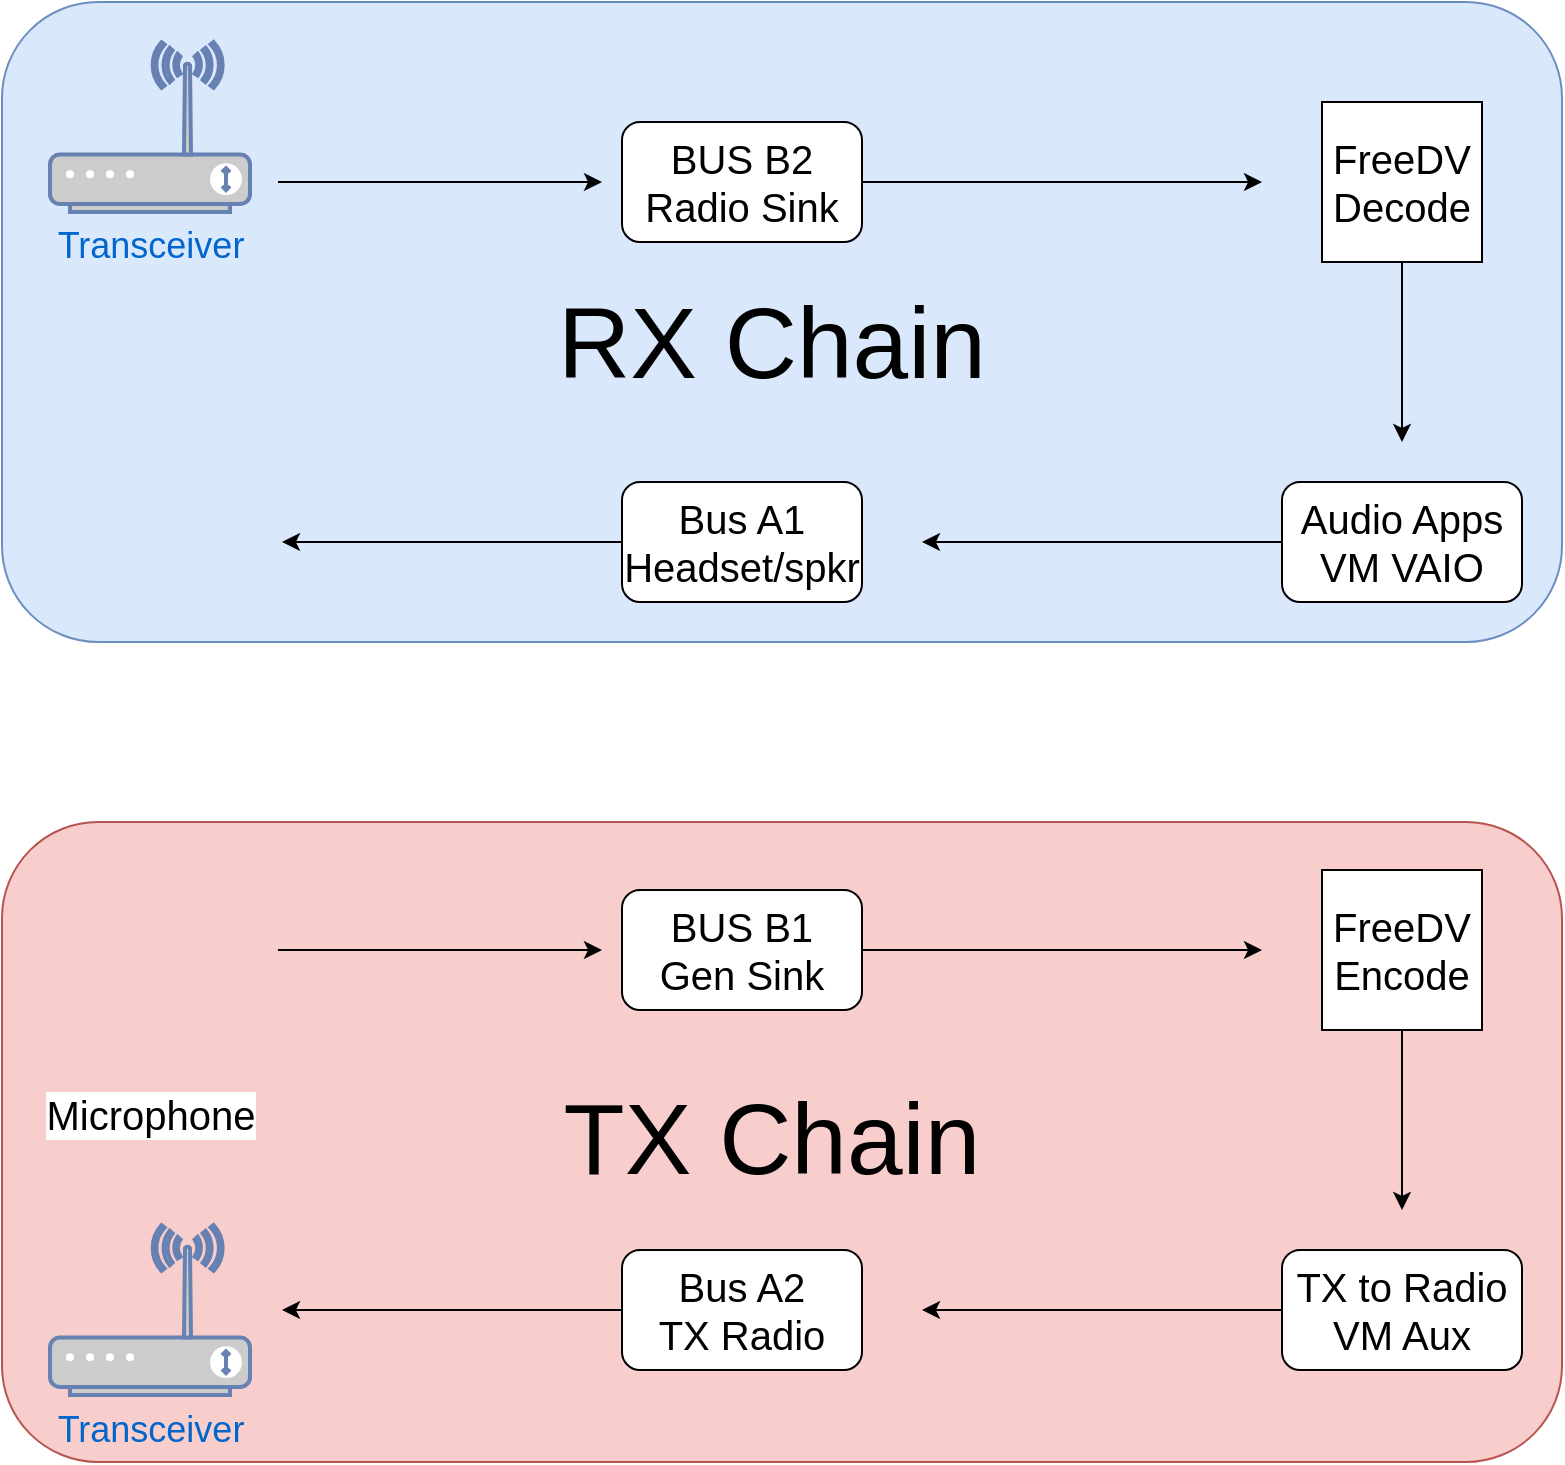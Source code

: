 <mxfile version="13.0.1" type="device"><diagram id="WZSEcZ72RK-5_CEapBzz" name="Page-1"><mxGraphModel dx="2031" dy="1099" grid="1" gridSize="10" guides="1" tooltips="1" connect="1" arrows="1" fold="1" page="1" pageScale="1" pageWidth="1169" pageHeight="827" math="0" shadow="0"><root><mxCell id="0"/><mxCell id="1" parent="0"/><mxCell id="sDihv4JkFy2sAJoEhNzl-34" value="" style="rounded=1;whiteSpace=wrap;html=1;fillColor=#f8cecc;strokeColor=#b85450;" vertex="1" parent="1"><mxGeometry x="200" y="450" width="780" height="320" as="geometry"/></mxCell><mxCell id="sDihv4JkFy2sAJoEhNzl-33" value="" style="rounded=1;whiteSpace=wrap;html=1;fillColor=#dae8fc;strokeColor=#6c8ebf;" vertex="1" parent="1"><mxGeometry x="200" y="40" width="780" height="320" as="geometry"/></mxCell><mxCell id="sDihv4JkFy2sAJoEhNzl-5" style="edgeStyle=orthogonalEdgeStyle;rounded=0;orthogonalLoop=1;jettySize=auto;html=1;exitX=1;exitY=0.5;exitDx=0;exitDy=0;entryX=0;entryY=0.5;entryDx=0;entryDy=0;" edge="1" parent="1" source="sDihv4JkFy2sAJoEhNzl-1"><mxGeometry relative="1" as="geometry"><mxPoint x="500" y="514" as="targetPoint"/></mxGeometry></mxCell><mxCell id="sDihv4JkFy2sAJoEhNzl-1" value="&lt;font style=&quot;font-size: 20px&quot;&gt;Microphone&lt;/font&gt;" style="shape=image;html=1;verticalAlign=top;verticalLabelPosition=bottom;labelBackgroundColor=#ffffff;imageAspect=0;aspect=fixed;image=https://cdn4.iconfinder.com/data/icons/ionicons/512/icon-ios7-mic-128.png" vertex="1" parent="1"><mxGeometry x="210" y="450" width="128" height="128" as="geometry"/></mxCell><mxCell id="sDihv4JkFy2sAJoEhNzl-8" style="edgeStyle=orthogonalEdgeStyle;rounded=0;orthogonalLoop=1;jettySize=auto;html=1;exitX=1;exitY=0.5;exitDx=0;exitDy=0;" edge="1" parent="1" source="sDihv4JkFy2sAJoEhNzl-6"><mxGeometry relative="1" as="geometry"><mxPoint x="830" y="514" as="targetPoint"/></mxGeometry></mxCell><mxCell id="sDihv4JkFy2sAJoEhNzl-6" value="&lt;div&gt;&lt;font style=&quot;font-size: 20px&quot;&gt;BUS B1&lt;/font&gt;&lt;/div&gt;&lt;div&gt;&lt;font style=&quot;font-size: 20px&quot;&gt;Gen Sink&lt;br&gt;&lt;/font&gt;&lt;/div&gt;" style="rounded=1;whiteSpace=wrap;html=1;" vertex="1" parent="1"><mxGeometry x="510" y="484" width="120" height="60" as="geometry"/></mxCell><mxCell id="sDihv4JkFy2sAJoEhNzl-15" style="edgeStyle=orthogonalEdgeStyle;rounded=0;orthogonalLoop=1;jettySize=auto;html=1;" edge="1" parent="1" source="sDihv4JkFy2sAJoEhNzl-7"><mxGeometry relative="1" as="geometry"><mxPoint x="900" y="644" as="targetPoint"/></mxGeometry></mxCell><mxCell id="sDihv4JkFy2sAJoEhNzl-7" value="&lt;div style=&quot;font-size: 20px&quot;&gt;&lt;font style=&quot;font-size: 20px&quot;&gt;FreeDV&lt;/font&gt;&lt;/div&gt;&lt;div style=&quot;font-size: 20px&quot;&gt;&lt;font style=&quot;font-size: 20px&quot;&gt;Encode&lt;br&gt;&lt;/font&gt;&lt;/div&gt;" style="whiteSpace=wrap;html=1;aspect=fixed;" vertex="1" parent="1"><mxGeometry x="860" y="474" width="80" height="80" as="geometry"/></mxCell><mxCell id="sDihv4JkFy2sAJoEhNzl-11" value="" style="edgeStyle=orthogonalEdgeStyle;rounded=0;orthogonalLoop=1;jettySize=auto;html=1;" edge="1" parent="1" source="sDihv4JkFy2sAJoEhNzl-9"><mxGeometry relative="1" as="geometry"><mxPoint x="660" y="694" as="targetPoint"/></mxGeometry></mxCell><mxCell id="sDihv4JkFy2sAJoEhNzl-9" value="&lt;div style=&quot;font-size: 20px&quot;&gt;&lt;font style=&quot;font-size: 20px&quot;&gt;TX to Radio&lt;/font&gt;&lt;/div&gt;&lt;div style=&quot;font-size: 20px&quot;&gt;&lt;font style=&quot;font-size: 20px&quot;&gt;VM Aux&lt;/font&gt;&lt;br&gt;&lt;/div&gt;" style="rounded=1;whiteSpace=wrap;html=1;" vertex="1" parent="1"><mxGeometry x="840" y="664" width="120" height="60" as="geometry"/></mxCell><mxCell id="sDihv4JkFy2sAJoEhNzl-14" style="edgeStyle=orthogonalEdgeStyle;rounded=0;orthogonalLoop=1;jettySize=auto;html=1;" edge="1" parent="1" source="sDihv4JkFy2sAJoEhNzl-10"><mxGeometry relative="1" as="geometry"><mxPoint x="340" y="694" as="targetPoint"/></mxGeometry></mxCell><mxCell id="sDihv4JkFy2sAJoEhNzl-10" value="&lt;div style=&quot;font-size: 20px&quot;&gt;&lt;font style=&quot;font-size: 20px&quot;&gt;Bus A2&lt;br&gt;TX Radio&lt;br&gt;&lt;/font&gt;&lt;/div&gt;" style="rounded=1;whiteSpace=wrap;html=1;" vertex="1" parent="1"><mxGeometry x="510" y="664" width="120" height="60" as="geometry"/></mxCell><mxCell id="sDihv4JkFy2sAJoEhNzl-13" value="&lt;font style=&quot;font-size: 18px&quot;&gt;Transceiver&lt;/font&gt;" style="fontColor=#0066CC;verticalAlign=top;verticalLabelPosition=bottom;labelPosition=center;align=center;html=1;outlineConnect=0;fillColor=#CCCCCC;strokeColor=#6881B3;gradientColor=none;gradientDirection=north;strokeWidth=2;shape=mxgraph.networks.wireless_modem;" vertex="1" parent="1"><mxGeometry x="224" y="651.5" width="100" height="85" as="geometry"/></mxCell><mxCell id="sDihv4JkFy2sAJoEhNzl-20" value="&lt;font style=&quot;font-size: 18px&quot;&gt;Transceiver&lt;/font&gt;" style="fontColor=#0066CC;verticalAlign=top;verticalLabelPosition=bottom;labelPosition=center;align=center;html=1;outlineConnect=0;fillColor=#CCCCCC;strokeColor=#6881B3;gradientColor=none;gradientDirection=north;strokeWidth=2;shape=mxgraph.networks.wireless_modem;" vertex="1" parent="1"><mxGeometry x="224" y="60" width="100" height="85" as="geometry"/></mxCell><mxCell id="sDihv4JkFy2sAJoEhNzl-22" style="edgeStyle=orthogonalEdgeStyle;rounded=0;orthogonalLoop=1;jettySize=auto;html=1;exitX=1;exitY=0.5;exitDx=0;exitDy=0;entryX=0;entryY=0.5;entryDx=0;entryDy=0;" edge="1" parent="1"><mxGeometry relative="1" as="geometry"><mxPoint x="338.0" y="130" as="sourcePoint"/><mxPoint x="500" y="130" as="targetPoint"/></mxGeometry></mxCell><mxCell id="sDihv4JkFy2sAJoEhNzl-23" style="edgeStyle=orthogonalEdgeStyle;rounded=0;orthogonalLoop=1;jettySize=auto;html=1;exitX=1;exitY=0.5;exitDx=0;exitDy=0;" edge="1" parent="1" source="sDihv4JkFy2sAJoEhNzl-24"><mxGeometry relative="1" as="geometry"><mxPoint x="830" y="130" as="targetPoint"/></mxGeometry></mxCell><mxCell id="sDihv4JkFy2sAJoEhNzl-24" value="&lt;div&gt;&lt;font style=&quot;font-size: 20px&quot;&gt;BUS B2&lt;/font&gt;&lt;/div&gt;&lt;div&gt;&lt;font style=&quot;font-size: 20px&quot;&gt;Radio Sink&lt;br&gt;&lt;/font&gt;&lt;/div&gt;" style="rounded=1;whiteSpace=wrap;html=1;" vertex="1" parent="1"><mxGeometry x="510" y="100" width="120" height="60" as="geometry"/></mxCell><mxCell id="sDihv4JkFy2sAJoEhNzl-25" style="edgeStyle=orthogonalEdgeStyle;rounded=0;orthogonalLoop=1;jettySize=auto;html=1;" edge="1" parent="1" source="sDihv4JkFy2sAJoEhNzl-26"><mxGeometry relative="1" as="geometry"><mxPoint x="900" y="260" as="targetPoint"/></mxGeometry></mxCell><mxCell id="sDihv4JkFy2sAJoEhNzl-26" value="&lt;div style=&quot;font-size: 20px&quot;&gt;&lt;font style=&quot;font-size: 20px&quot;&gt;FreeDV&lt;/font&gt;&lt;/div&gt;&lt;div style=&quot;font-size: 20px&quot;&gt;&lt;font style=&quot;font-size: 20px&quot;&gt;Decode&lt;br&gt;&lt;/font&gt;&lt;/div&gt;" style="whiteSpace=wrap;html=1;aspect=fixed;" vertex="1" parent="1"><mxGeometry x="860" y="90" width="80" height="80" as="geometry"/></mxCell><mxCell id="sDihv4JkFy2sAJoEhNzl-27" value="" style="edgeStyle=orthogonalEdgeStyle;rounded=0;orthogonalLoop=1;jettySize=auto;html=1;" edge="1" parent="1" source="sDihv4JkFy2sAJoEhNzl-28"><mxGeometry relative="1" as="geometry"><mxPoint x="660" y="310" as="targetPoint"/></mxGeometry></mxCell><mxCell id="sDihv4JkFy2sAJoEhNzl-28" value="&lt;div style=&quot;font-size: 20px&quot;&gt;Audio Apps&lt;br&gt;&lt;/div&gt;&lt;div style=&quot;font-size: 20px&quot;&gt;&lt;font style=&quot;font-size: 20px&quot;&gt;VM VAIO&lt;/font&gt;&lt;br&gt;&lt;/div&gt;" style="rounded=1;whiteSpace=wrap;html=1;" vertex="1" parent="1"><mxGeometry x="840" y="280" width="120" height="60" as="geometry"/></mxCell><mxCell id="sDihv4JkFy2sAJoEhNzl-29" style="edgeStyle=orthogonalEdgeStyle;rounded=0;orthogonalLoop=1;jettySize=auto;html=1;" edge="1" parent="1" source="sDihv4JkFy2sAJoEhNzl-30"><mxGeometry relative="1" as="geometry"><mxPoint x="340" y="310" as="targetPoint"/></mxGeometry></mxCell><mxCell id="sDihv4JkFy2sAJoEhNzl-30" value="&lt;div style=&quot;font-size: 20px&quot;&gt;&lt;font style=&quot;font-size: 20px&quot;&gt;Bus A1&lt;br&gt;Headset/spkr&lt;br&gt;&lt;/font&gt;&lt;/div&gt;" style="rounded=1;whiteSpace=wrap;html=1;" vertex="1" parent="1"><mxGeometry x="510" y="280" width="120" height="60" as="geometry"/></mxCell><mxCell id="sDihv4JkFy2sAJoEhNzl-31" value="" style="shape=image;html=1;verticalAlign=top;verticalLabelPosition=bottom;labelBackgroundColor=#ffffff;imageAspect=0;aspect=fixed;image=https://cdn3.iconfinder.com/data/icons/google-material-design-icons/48/ic_speaker_48px-128.png" vertex="1" parent="1"><mxGeometry x="210" y="240" width="128" height="128" as="geometry"/></mxCell><mxCell id="sDihv4JkFy2sAJoEhNzl-35" value="&lt;font style=&quot;font-size: 50px&quot;&gt;RX Chain&lt;/font&gt;" style="text;html=1;strokeColor=none;fillColor=none;align=center;verticalAlign=middle;whiteSpace=wrap;rounded=0;" vertex="1" parent="1"><mxGeometry x="415" y="180" width="340" height="60" as="geometry"/></mxCell><mxCell id="sDihv4JkFy2sAJoEhNzl-36" value="&lt;font style=&quot;font-size: 50px&quot;&gt;TX Chain&lt;/font&gt;" style="text;html=1;strokeColor=none;fillColor=none;align=center;verticalAlign=middle;whiteSpace=wrap;rounded=0;" vertex="1" parent="1"><mxGeometry x="415" y="578" width="340" height="60" as="geometry"/></mxCell></root></mxGraphModel></diagram></mxfile>